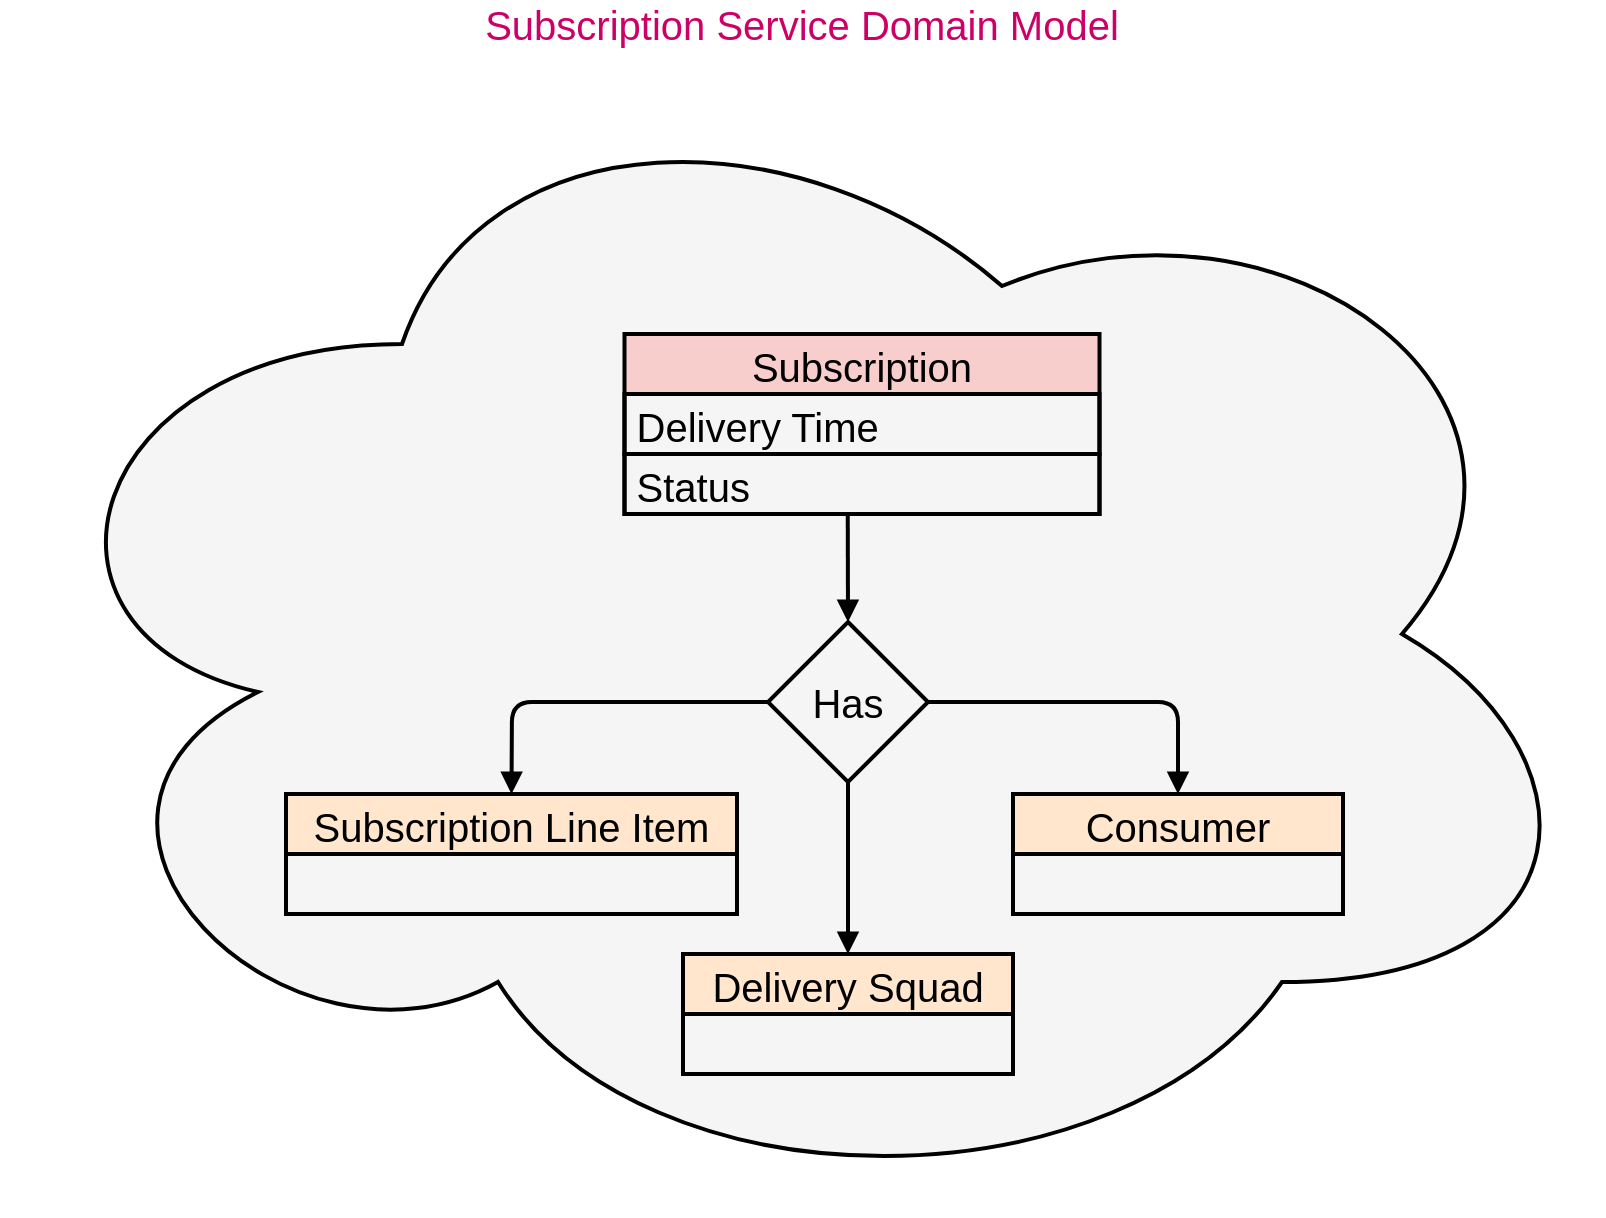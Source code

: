 <mxfile>
    <diagram id="R2lEEEUBdFMjLlhIrx00" name="Page-1">
        <mxGraphModel dx="556" dy="1646" grid="1" gridSize="10" guides="1" tooltips="1" connect="1" arrows="1" fold="1" page="1" pageScale="1" pageWidth="850" pageHeight="1100" math="0" shadow="0" extFonts="Permanent Marker^https://fonts.googleapis.com/css?family=Permanent+Marker">
            <root>
                <mxCell id="0"/>
                <mxCell id="1" parent="0"/>
                <mxCell id="87" value="Subscription Service Domain Model" style="ellipse;shape=cloud;whiteSpace=wrap;html=1;fillColor=#f5f5f5;fontColor=#CC0066;strokeColor=#000000;strokeWidth=2;labelPosition=center;verticalLabelPosition=top;align=center;verticalAlign=bottom;fontSize=20;" parent="1" vertex="1">
                    <mxGeometry x="170" y="10" width="800" height="580" as="geometry"/>
                </mxCell>
                <mxCell id="88" value="Subscription" style="swimlane;fontStyle=0;childLayout=stackLayout;horizontal=1;startSize=30;horizontalStack=0;resizeParent=1;resizeParentMax=0;resizeLast=0;collapsible=1;marginBottom=0;fillColor=#f8cecc;strokeColor=#000000;fontSize=20;strokeWidth=2;" parent="1" vertex="1">
                    <mxGeometry x="481.25" y="150" width="237.5" height="90" as="geometry"/>
                </mxCell>
                <mxCell id="89" value="Delivery Time" style="text;strokeColor=#000000;fillColor=none;align=left;verticalAlign=middle;spacingLeft=4;spacingRight=4;overflow=hidden;points=[[0,0.5],[1,0.5]];portConstraint=eastwest;rotatable=0;fontSize=20;strokeWidth=2;" parent="88" vertex="1">
                    <mxGeometry y="30" width="237.5" height="30" as="geometry"/>
                </mxCell>
                <mxCell id="100" value="Status" style="text;strokeColor=#000000;fillColor=none;align=left;verticalAlign=middle;spacingLeft=4;spacingRight=4;overflow=hidden;points=[[0,0.5],[1,0.5]];portConstraint=eastwest;rotatable=0;fontSize=20;strokeWidth=2;" parent="88" vertex="1">
                    <mxGeometry y="60" width="237.5" height="30" as="geometry"/>
                </mxCell>
                <mxCell id="94" value="Subscription Line Item" style="swimlane;fontStyle=0;childLayout=stackLayout;horizontal=1;startSize=30;horizontalStack=0;resizeParent=1;resizeParentMax=0;resizeLast=0;collapsible=1;marginBottom=0;fillColor=#ffe6cc;strokeColor=#000000;fontSize=20;strokeWidth=2;" parent="1" vertex="1">
                    <mxGeometry x="312" y="380" width="225.5" height="60" as="geometry"/>
                </mxCell>
                <mxCell id="116" style="edgeStyle=none;html=1;exitX=1;exitY=0.5;exitDx=0;exitDy=0;entryX=0.5;entryY=0;entryDx=0;entryDy=0;endArrow=block;endFill=1;strokeWidth=2;strokeColor=#000000;" parent="1" source="102" target="112" edge="1">
                    <mxGeometry relative="1" as="geometry">
                        <Array as="points">
                            <mxPoint x="758" y="334"/>
                        </Array>
                        <mxPoint x="630" y="334" as="sourcePoint"/>
                        <mxPoint x="693.5" y="420" as="targetPoint"/>
                    </mxGeometry>
                </mxCell>
                <mxCell id="102" value="Has" style="rhombus;whiteSpace=wrap;html=1;fontSize=20;fillColor=none;strokeWidth=2;strokeColor=#000000;" parent="1" vertex="1">
                    <mxGeometry x="553" y="294" width="80" height="80" as="geometry"/>
                </mxCell>
                <mxCell id="109" style="edgeStyle=none;html=1;exitX=0.47;exitY=1;exitDx=0;exitDy=0;entryX=0.5;entryY=0;entryDx=0;entryDy=0;fontSize=20;exitPerimeter=0;endArrow=block;endFill=1;strokeWidth=2;strokeColor=#000000;" parent="1" source="100" target="102" edge="1">
                    <mxGeometry relative="1" as="geometry"/>
                </mxCell>
                <mxCell id="111" style="edgeStyle=none;html=1;entryX=0.5;entryY=0;entryDx=0;entryDy=0;fontSize=20;endArrow=block;endFill=1;strokeWidth=2;exitX=0;exitY=0.5;exitDx=0;exitDy=0;strokeColor=#000000;" parent="1" source="102" target="94" edge="1">
                    <mxGeometry relative="1" as="geometry">
                        <mxPoint x="592" y="370" as="sourcePoint"/>
                        <mxPoint x="602" y="304" as="targetPoint"/>
                        <Array as="points">
                            <mxPoint x="425" y="334"/>
                        </Array>
                    </mxGeometry>
                </mxCell>
                <mxCell id="112" value="Consumer" style="swimlane;fontStyle=0;childLayout=stackLayout;horizontal=1;startSize=30;horizontalStack=0;resizeParent=1;resizeParentMax=0;resizeLast=0;collapsible=1;marginBottom=0;fillColor=#ffe6cc;strokeColor=#000000;fontSize=20;strokeWidth=2;" parent="1" vertex="1">
                    <mxGeometry x="675.5" y="380" width="165" height="60" as="geometry"/>
                </mxCell>
                <mxCell id="117" value="Delivery Squad" style="swimlane;fontStyle=0;childLayout=stackLayout;horizontal=1;startSize=30;horizontalStack=0;resizeParent=1;resizeParentMax=0;resizeLast=0;collapsible=1;marginBottom=0;fillColor=#ffe6cc;strokeColor=#000000;fontSize=20;strokeWidth=2;" parent="1" vertex="1">
                    <mxGeometry x="510.5" y="460" width="165" height="60" as="geometry"/>
                </mxCell>
                <mxCell id="118" style="edgeStyle=none;html=1;exitX=0.5;exitY=1;exitDx=0;exitDy=0;entryX=0.5;entryY=0;entryDx=0;entryDy=0;endArrow=block;endFill=1;strokeWidth=2;strokeColor=#000000;" parent="1" source="102" target="117" edge="1">
                    <mxGeometry relative="1" as="geometry">
                        <Array as="points"/>
                        <mxPoint x="643" y="344" as="sourcePoint"/>
                        <mxPoint x="762.5" y="430" as="targetPoint"/>
                    </mxGeometry>
                </mxCell>
            </root>
        </mxGraphModel>
    </diagram>
</mxfile>